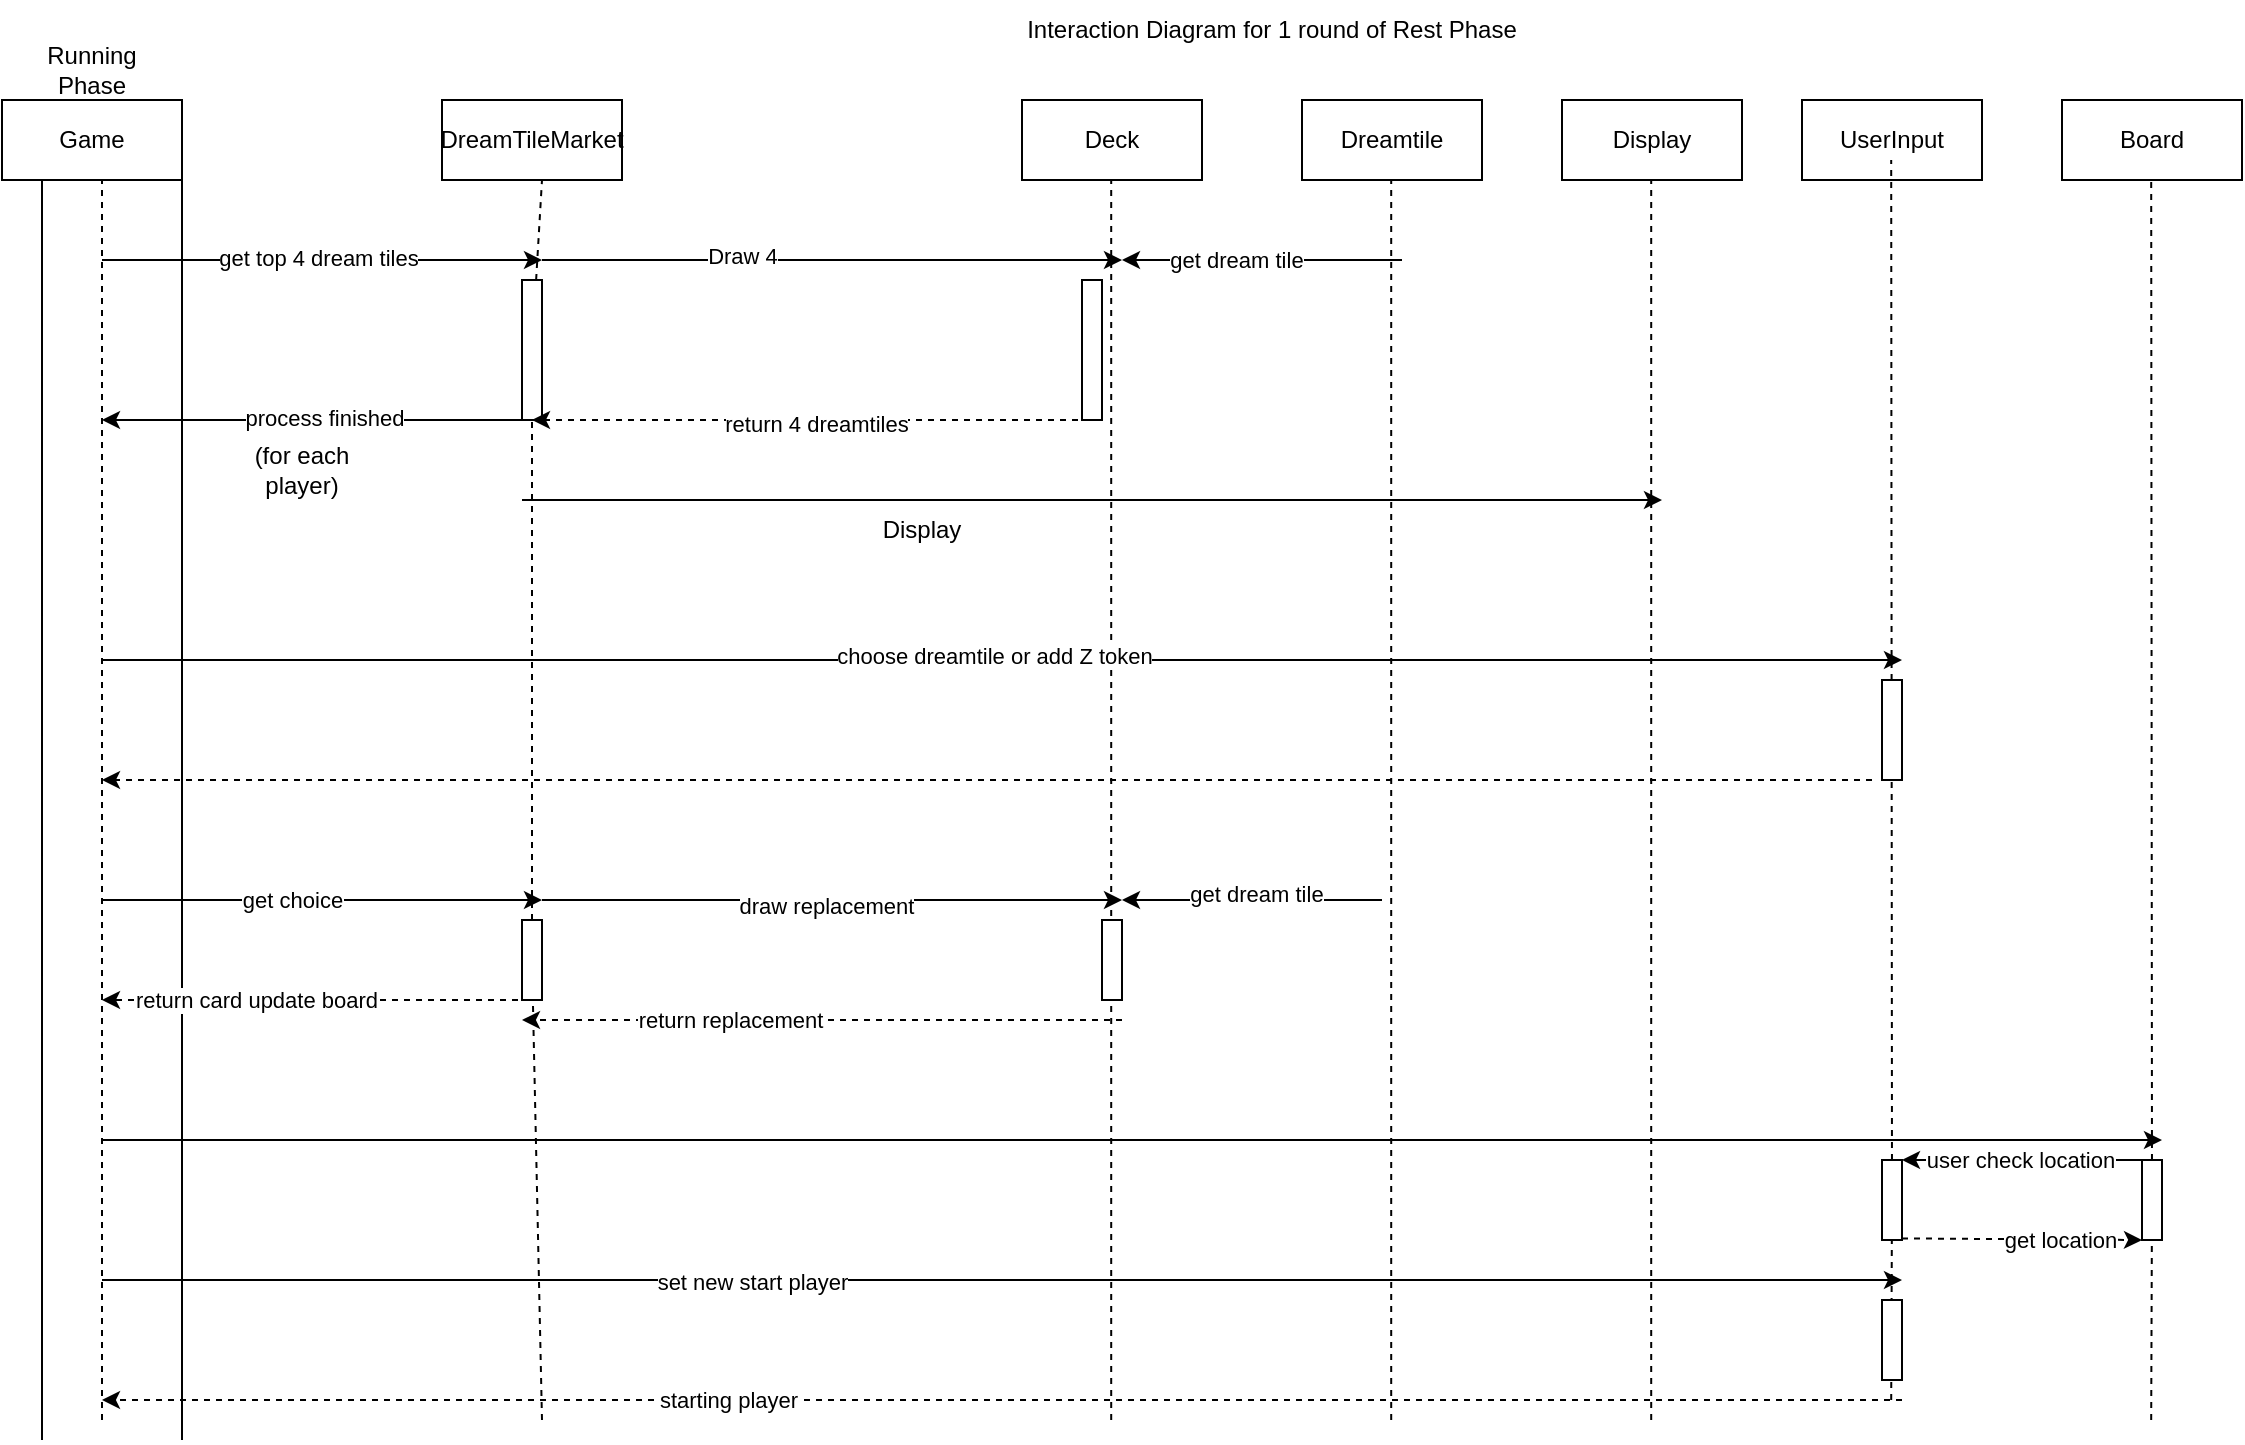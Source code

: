 <mxfile version="23.0.1" type="github">
  <diagram name="Page-1" id="7X7KlXT3ChVLrNi_xcjh">
    <mxGraphModel dx="1435" dy="1898" grid="1" gridSize="10" guides="1" tooltips="1" connect="1" arrows="1" fold="1" page="1" pageScale="1" pageWidth="850" pageHeight="1100" math="0" shadow="0">
      <root>
        <mxCell id="0" />
        <mxCell id="1" parent="0" />
        <mxCell id="pg0yVm2rFB4dUitIP7Ws-1" value="Game" style="rounded=0;whiteSpace=wrap;html=1;" vertex="1" parent="1">
          <mxGeometry x="10" y="40" width="90" height="40" as="geometry" />
        </mxCell>
        <mxCell id="pg0yVm2rFB4dUitIP7Ws-2" value="DreamTileMarket" style="rounded=0;whiteSpace=wrap;html=1;" vertex="1" parent="1">
          <mxGeometry x="230" y="40" width="90" height="40" as="geometry" />
        </mxCell>
        <mxCell id="pg0yVm2rFB4dUitIP7Ws-3" value="Deck" style="rounded=0;whiteSpace=wrap;html=1;" vertex="1" parent="1">
          <mxGeometry x="520" y="40" width="90" height="40" as="geometry" />
        </mxCell>
        <mxCell id="pg0yVm2rFB4dUitIP7Ws-4" value="Dreamtile" style="rounded=0;whiteSpace=wrap;html=1;" vertex="1" parent="1">
          <mxGeometry x="660" y="40" width="90" height="40" as="geometry" />
        </mxCell>
        <mxCell id="pg0yVm2rFB4dUitIP7Ws-5" value="Display" style="rounded=0;whiteSpace=wrap;html=1;" vertex="1" parent="1">
          <mxGeometry x="790" y="40" width="90" height="40" as="geometry" />
        </mxCell>
        <mxCell id="pg0yVm2rFB4dUitIP7Ws-6" value="UserInput" style="rounded=0;whiteSpace=wrap;html=1;" vertex="1" parent="1">
          <mxGeometry x="910" y="40" width="90" height="40" as="geometry" />
        </mxCell>
        <mxCell id="pg0yVm2rFB4dUitIP7Ws-7" value="Board" style="rounded=0;whiteSpace=wrap;html=1;" vertex="1" parent="1">
          <mxGeometry x="1040" y="40" width="90" height="40" as="geometry" />
        </mxCell>
        <mxCell id="pg0yVm2rFB4dUitIP7Ws-10" value="" style="endArrow=none;dashed=1;html=1;rounded=0;" edge="1" parent="1">
          <mxGeometry width="50" height="50" relative="1" as="geometry">
            <mxPoint x="60" y="700" as="sourcePoint" />
            <mxPoint x="60" y="80" as="targetPoint" />
          </mxGeometry>
        </mxCell>
        <mxCell id="pg0yVm2rFB4dUitIP7Ws-12" value="" style="endArrow=none;dashed=1;html=1;rounded=0;" edge="1" parent="1" source="pg0yVm2rFB4dUitIP7Ws-24">
          <mxGeometry width="50" height="50" relative="1" as="geometry">
            <mxPoint x="280" y="700" as="sourcePoint" />
            <mxPoint x="280" y="80" as="targetPoint" />
          </mxGeometry>
        </mxCell>
        <mxCell id="pg0yVm2rFB4dUitIP7Ws-13" value="" style="endArrow=none;dashed=1;html=1;rounded=0;" edge="1" parent="1">
          <mxGeometry width="50" height="50" relative="1" as="geometry">
            <mxPoint x="564.6" y="700" as="sourcePoint" />
            <mxPoint x="564.6" y="80" as="targetPoint" />
          </mxGeometry>
        </mxCell>
        <mxCell id="pg0yVm2rFB4dUitIP7Ws-14" value="" style="endArrow=none;dashed=1;html=1;rounded=0;" edge="1" parent="1">
          <mxGeometry width="50" height="50" relative="1" as="geometry">
            <mxPoint x="704.6" y="700" as="sourcePoint" />
            <mxPoint x="704.6" y="80" as="targetPoint" />
          </mxGeometry>
        </mxCell>
        <mxCell id="pg0yVm2rFB4dUitIP7Ws-15" value="" style="endArrow=none;dashed=1;html=1;rounded=0;" edge="1" parent="1">
          <mxGeometry width="50" height="50" relative="1" as="geometry">
            <mxPoint x="834.6" y="700" as="sourcePoint" />
            <mxPoint x="834.6" y="80" as="targetPoint" />
          </mxGeometry>
        </mxCell>
        <mxCell id="pg0yVm2rFB4dUitIP7Ws-16" value="" style="endArrow=none;dashed=1;html=1;rounded=0;" edge="1" parent="1" source="pg0yVm2rFB4dUitIP7Ws-75">
          <mxGeometry width="50" height="50" relative="1" as="geometry">
            <mxPoint x="954.6" y="690" as="sourcePoint" />
            <mxPoint x="954.6" y="70" as="targetPoint" />
          </mxGeometry>
        </mxCell>
        <mxCell id="pg0yVm2rFB4dUitIP7Ws-17" value="" style="endArrow=none;dashed=1;html=1;rounded=0;" edge="1" parent="1" source="pg0yVm2rFB4dUitIP7Ws-70">
          <mxGeometry width="50" height="50" relative="1" as="geometry">
            <mxPoint x="1084.6" y="700" as="sourcePoint" />
            <mxPoint x="1084.6" y="80" as="targetPoint" />
          </mxGeometry>
        </mxCell>
        <mxCell id="pg0yVm2rFB4dUitIP7Ws-18" value="" style="endArrow=none;html=1;rounded=0;" edge="1" parent="1">
          <mxGeometry width="50" height="50" relative="1" as="geometry">
            <mxPoint x="30" y="710" as="sourcePoint" />
            <mxPoint x="30" y="80" as="targetPoint" />
          </mxGeometry>
        </mxCell>
        <mxCell id="pg0yVm2rFB4dUitIP7Ws-19" value="" style="endArrow=none;html=1;rounded=0;" edge="1" parent="1">
          <mxGeometry width="50" height="50" relative="1" as="geometry">
            <mxPoint x="100" y="710" as="sourcePoint" />
            <mxPoint x="100" y="80" as="targetPoint" />
          </mxGeometry>
        </mxCell>
        <mxCell id="pg0yVm2rFB4dUitIP7Ws-20" value="" style="endArrow=classic;html=1;rounded=0;" edge="1" parent="1">
          <mxGeometry width="50" height="50" relative="1" as="geometry">
            <mxPoint x="60" y="120" as="sourcePoint" />
            <mxPoint x="280" y="120" as="targetPoint" />
          </mxGeometry>
        </mxCell>
        <mxCell id="pg0yVm2rFB4dUitIP7Ws-22" value="get top 4 dream tiles" style="edgeLabel;html=1;align=center;verticalAlign=middle;resizable=0;points=[];" vertex="1" connectable="0" parent="pg0yVm2rFB4dUitIP7Ws-20">
          <mxGeometry x="-0.022" y="1" relative="1" as="geometry">
            <mxPoint as="offset" />
          </mxGeometry>
        </mxCell>
        <mxCell id="pg0yVm2rFB4dUitIP7Ws-21" value="" style="endArrow=classic;html=1;rounded=0;" edge="1" parent="1">
          <mxGeometry width="50" height="50" relative="1" as="geometry">
            <mxPoint x="280" y="200" as="sourcePoint" />
            <mxPoint x="60" y="200" as="targetPoint" />
          </mxGeometry>
        </mxCell>
        <mxCell id="pg0yVm2rFB4dUitIP7Ws-23" value="process finished" style="edgeLabel;html=1;align=center;verticalAlign=middle;resizable=0;points=[];" vertex="1" connectable="0" parent="pg0yVm2rFB4dUitIP7Ws-21">
          <mxGeometry x="-0.007" y="-1" relative="1" as="geometry">
            <mxPoint as="offset" />
          </mxGeometry>
        </mxCell>
        <mxCell id="pg0yVm2rFB4dUitIP7Ws-25" value="" style="endArrow=none;dashed=1;html=1;rounded=0;" edge="1" parent="1" source="pg0yVm2rFB4dUitIP7Ws-46" target="pg0yVm2rFB4dUitIP7Ws-24">
          <mxGeometry width="50" height="50" relative="1" as="geometry">
            <mxPoint x="280" y="700" as="sourcePoint" />
            <mxPoint x="280" y="80" as="targetPoint" />
          </mxGeometry>
        </mxCell>
        <mxCell id="pg0yVm2rFB4dUitIP7Ws-24" value="" style="rounded=0;whiteSpace=wrap;html=1;" vertex="1" parent="1">
          <mxGeometry x="270" y="130" width="10" height="70" as="geometry" />
        </mxCell>
        <mxCell id="pg0yVm2rFB4dUitIP7Ws-26" value="" style="endArrow=classic;html=1;rounded=0;" edge="1" parent="1">
          <mxGeometry width="50" height="50" relative="1" as="geometry">
            <mxPoint x="280" y="120" as="sourcePoint" />
            <mxPoint x="570" y="120" as="targetPoint" />
          </mxGeometry>
        </mxCell>
        <mxCell id="pg0yVm2rFB4dUitIP7Ws-31" value="Draw 4" style="edgeLabel;html=1;align=center;verticalAlign=middle;resizable=0;points=[];" vertex="1" connectable="0" parent="pg0yVm2rFB4dUitIP7Ws-26">
          <mxGeometry x="-0.313" y="2" relative="1" as="geometry">
            <mxPoint as="offset" />
          </mxGeometry>
        </mxCell>
        <mxCell id="pg0yVm2rFB4dUitIP7Ws-27" value="" style="rounded=0;whiteSpace=wrap;html=1;" vertex="1" parent="1">
          <mxGeometry x="550" y="130" width="10" height="70" as="geometry" />
        </mxCell>
        <mxCell id="pg0yVm2rFB4dUitIP7Ws-30" value="" style="html=1;labelBackgroundColor=#ffffff;startArrow=none;startFill=0;startSize=6;endArrow=classic;endFill=1;endSize=6;jettySize=auto;orthogonalLoop=1;strokeWidth=1;dashed=1;fontSize=14;rounded=0;entryX=0.5;entryY=1;entryDx=0;entryDy=0;" edge="1" parent="1" target="pg0yVm2rFB4dUitIP7Ws-24">
          <mxGeometry width="60" height="60" relative="1" as="geometry">
            <mxPoint x="560" y="200" as="sourcePoint" />
            <mxPoint x="620" y="140" as="targetPoint" />
          </mxGeometry>
        </mxCell>
        <mxCell id="pg0yVm2rFB4dUitIP7Ws-32" value="return 4 dreamtiles" style="edgeLabel;html=1;align=center;verticalAlign=middle;resizable=0;points=[];" vertex="1" connectable="0" parent="pg0yVm2rFB4dUitIP7Ws-30">
          <mxGeometry x="0.002" y="2" relative="1" as="geometry">
            <mxPoint as="offset" />
          </mxGeometry>
        </mxCell>
        <mxCell id="pg0yVm2rFB4dUitIP7Ws-33" value="" style="endArrow=classic;html=1;rounded=0;" edge="1" parent="1">
          <mxGeometry width="50" height="50" relative="1" as="geometry">
            <mxPoint x="710" y="120" as="sourcePoint" />
            <mxPoint x="570" y="120" as="targetPoint" />
          </mxGeometry>
        </mxCell>
        <mxCell id="pg0yVm2rFB4dUitIP7Ws-34" value="get dream tile" style="edgeLabel;html=1;align=center;verticalAlign=middle;resizable=0;points=[];" vertex="1" connectable="0" parent="pg0yVm2rFB4dUitIP7Ws-33">
          <mxGeometry x="0.189" relative="1" as="geometry">
            <mxPoint as="offset" />
          </mxGeometry>
        </mxCell>
        <mxCell id="pg0yVm2rFB4dUitIP7Ws-35" value="" style="endArrow=classic;html=1;rounded=0;" edge="1" parent="1">
          <mxGeometry width="50" height="50" relative="1" as="geometry">
            <mxPoint x="270" y="240" as="sourcePoint" />
            <mxPoint x="840" y="240" as="targetPoint" />
          </mxGeometry>
        </mxCell>
        <mxCell id="pg0yVm2rFB4dUitIP7Ws-36" value="(for each player)" style="text;html=1;strokeColor=none;fillColor=none;align=center;verticalAlign=middle;whiteSpace=wrap;rounded=0;" vertex="1" parent="1">
          <mxGeometry x="130" y="210" width="60" height="30" as="geometry" />
        </mxCell>
        <mxCell id="pg0yVm2rFB4dUitIP7Ws-37" value="" style="endArrow=classic;html=1;rounded=0;" edge="1" parent="1">
          <mxGeometry width="50" height="50" relative="1" as="geometry">
            <mxPoint x="60" y="320" as="sourcePoint" />
            <mxPoint x="960" y="320" as="targetPoint" />
          </mxGeometry>
        </mxCell>
        <mxCell id="pg0yVm2rFB4dUitIP7Ws-39" value="choose dreamtile or add Z token" style="edgeLabel;html=1;align=center;verticalAlign=middle;resizable=0;points=[];" vertex="1" connectable="0" parent="pg0yVm2rFB4dUitIP7Ws-37">
          <mxGeometry x="-0.009" y="2" relative="1" as="geometry">
            <mxPoint as="offset" />
          </mxGeometry>
        </mxCell>
        <mxCell id="pg0yVm2rFB4dUitIP7Ws-38" value="" style="rounded=0;whiteSpace=wrap;html=1;" vertex="1" parent="1">
          <mxGeometry x="950" y="330" width="10" height="50" as="geometry" />
        </mxCell>
        <mxCell id="pg0yVm2rFB4dUitIP7Ws-41" value="" style="html=1;labelBackgroundColor=#ffffff;startArrow=none;startFill=0;startSize=6;endArrow=classic;endFill=1;endSize=6;jettySize=auto;orthogonalLoop=1;strokeWidth=1;dashed=1;fontSize=14;rounded=0;" edge="1" parent="1">
          <mxGeometry width="60" height="60" relative="1" as="geometry">
            <mxPoint x="945" y="380" as="sourcePoint" />
            <mxPoint x="60" y="380" as="targetPoint" />
          </mxGeometry>
        </mxCell>
        <mxCell id="pg0yVm2rFB4dUitIP7Ws-45" value="" style="endArrow=classic;html=1;rounded=0;" edge="1" parent="1">
          <mxGeometry width="50" height="50" relative="1" as="geometry">
            <mxPoint x="60" y="440" as="sourcePoint" />
            <mxPoint x="280" y="440" as="targetPoint" />
          </mxGeometry>
        </mxCell>
        <mxCell id="pg0yVm2rFB4dUitIP7Ws-60" value="get choice" style="edgeLabel;html=1;align=center;verticalAlign=middle;resizable=0;points=[];" vertex="1" connectable="0" parent="pg0yVm2rFB4dUitIP7Ws-45">
          <mxGeometry x="-0.139" relative="1" as="geometry">
            <mxPoint as="offset" />
          </mxGeometry>
        </mxCell>
        <mxCell id="pg0yVm2rFB4dUitIP7Ws-57" value="" style="endArrow=none;dashed=1;html=1;rounded=0;" edge="1" parent="1" target="pg0yVm2rFB4dUitIP7Ws-46">
          <mxGeometry width="50" height="50" relative="1" as="geometry">
            <mxPoint x="280" y="700" as="sourcePoint" />
            <mxPoint x="275" y="200" as="targetPoint" />
          </mxGeometry>
        </mxCell>
        <mxCell id="pg0yVm2rFB4dUitIP7Ws-46" value="" style="rounded=0;whiteSpace=wrap;html=1;" vertex="1" parent="1">
          <mxGeometry x="270" y="450" width="10" height="40" as="geometry" />
        </mxCell>
        <mxCell id="pg0yVm2rFB4dUitIP7Ws-58" value="" style="html=1;labelBackgroundColor=#ffffff;startArrow=none;startFill=0;startSize=6;endArrow=classic;endFill=1;endSize=6;jettySize=auto;orthogonalLoop=1;strokeWidth=1;dashed=1;fontSize=14;rounded=0;" edge="1" parent="1">
          <mxGeometry width="60" height="60" relative="1" as="geometry">
            <mxPoint x="280" y="490" as="sourcePoint" />
            <mxPoint x="60" y="490" as="targetPoint" />
          </mxGeometry>
        </mxCell>
        <mxCell id="pg0yVm2rFB4dUitIP7Ws-59" value="return card update board" style="edgeLabel;html=1;align=center;verticalAlign=middle;resizable=0;points=[];" vertex="1" connectable="0" parent="pg0yVm2rFB4dUitIP7Ws-58">
          <mxGeometry x="0.306" relative="1" as="geometry">
            <mxPoint as="offset" />
          </mxGeometry>
        </mxCell>
        <mxCell id="pg0yVm2rFB4dUitIP7Ws-61" value="" style="endArrow=classic;html=1;rounded=0;" edge="1" parent="1">
          <mxGeometry width="50" height="50" relative="1" as="geometry">
            <mxPoint x="280" y="440" as="sourcePoint" />
            <mxPoint x="570" y="440" as="targetPoint" />
          </mxGeometry>
        </mxCell>
        <mxCell id="pg0yVm2rFB4dUitIP7Ws-65" value="draw replacement" style="edgeLabel;html=1;align=center;verticalAlign=middle;resizable=0;points=[];" vertex="1" connectable="0" parent="pg0yVm2rFB4dUitIP7Ws-61">
          <mxGeometry x="-0.021" y="-3" relative="1" as="geometry">
            <mxPoint as="offset" />
          </mxGeometry>
        </mxCell>
        <mxCell id="pg0yVm2rFB4dUitIP7Ws-62" value="" style="rounded=0;whiteSpace=wrap;html=1;" vertex="1" parent="1">
          <mxGeometry x="560" y="450" width="10" height="40" as="geometry" />
        </mxCell>
        <mxCell id="pg0yVm2rFB4dUitIP7Ws-63" value="" style="html=1;labelBackgroundColor=#ffffff;startArrow=none;startFill=0;startSize=6;endArrow=classic;endFill=1;endSize=6;jettySize=auto;orthogonalLoop=1;strokeWidth=1;dashed=1;fontSize=14;rounded=0;" edge="1" parent="1">
          <mxGeometry width="60" height="60" relative="1" as="geometry">
            <mxPoint x="570" y="500" as="sourcePoint" />
            <mxPoint x="270" y="500" as="targetPoint" />
          </mxGeometry>
        </mxCell>
        <mxCell id="pg0yVm2rFB4dUitIP7Ws-64" value="return replacement" style="edgeLabel;html=1;align=center;verticalAlign=middle;resizable=0;points=[];" vertex="1" connectable="0" parent="pg0yVm2rFB4dUitIP7Ws-63">
          <mxGeometry x="0.306" relative="1" as="geometry">
            <mxPoint as="offset" />
          </mxGeometry>
        </mxCell>
        <mxCell id="pg0yVm2rFB4dUitIP7Ws-66" value="" style="endArrow=classic;html=1;rounded=0;" edge="1" parent="1">
          <mxGeometry width="50" height="50" relative="1" as="geometry">
            <mxPoint x="700" y="440" as="sourcePoint" />
            <mxPoint x="570" y="440" as="targetPoint" />
          </mxGeometry>
        </mxCell>
        <mxCell id="pg0yVm2rFB4dUitIP7Ws-67" value="get dream tile" style="edgeLabel;html=1;align=center;verticalAlign=middle;resizable=0;points=[];" vertex="1" connectable="0" parent="pg0yVm2rFB4dUitIP7Ws-66">
          <mxGeometry x="-0.021" y="-3" relative="1" as="geometry">
            <mxPoint as="offset" />
          </mxGeometry>
        </mxCell>
        <mxCell id="pg0yVm2rFB4dUitIP7Ws-68" value="" style="endArrow=classic;html=1;rounded=0;" edge="1" parent="1">
          <mxGeometry width="50" height="50" relative="1" as="geometry">
            <mxPoint x="60" y="560" as="sourcePoint" />
            <mxPoint x="1090" y="560" as="targetPoint" />
          </mxGeometry>
        </mxCell>
        <mxCell id="pg0yVm2rFB4dUitIP7Ws-71" value="" style="endArrow=none;dashed=1;html=1;rounded=0;" edge="1" parent="1" target="pg0yVm2rFB4dUitIP7Ws-70">
          <mxGeometry width="50" height="50" relative="1" as="geometry">
            <mxPoint x="1084.6" y="700" as="sourcePoint" />
            <mxPoint x="1084.6" y="80" as="targetPoint" />
          </mxGeometry>
        </mxCell>
        <mxCell id="pg0yVm2rFB4dUitIP7Ws-70" value="" style="rounded=0;whiteSpace=wrap;html=1;" vertex="1" parent="1">
          <mxGeometry x="1080" y="570" width="10" height="40" as="geometry" />
        </mxCell>
        <mxCell id="pg0yVm2rFB4dUitIP7Ws-76" value="" style="endArrow=none;dashed=1;html=1;rounded=0;" edge="1" parent="1" target="pg0yVm2rFB4dUitIP7Ws-75">
          <mxGeometry width="50" height="50" relative="1" as="geometry">
            <mxPoint x="954.6" y="690" as="sourcePoint" />
            <mxPoint x="954.6" y="70" as="targetPoint" />
          </mxGeometry>
        </mxCell>
        <mxCell id="pg0yVm2rFB4dUitIP7Ws-75" value="" style="rounded=0;whiteSpace=wrap;html=1;" vertex="1" parent="1">
          <mxGeometry x="950" y="570" width="10" height="40" as="geometry" />
        </mxCell>
        <mxCell id="pg0yVm2rFB4dUitIP7Ws-77" value="" style="endArrow=classic;html=1;rounded=0;exitX=0.5;exitY=0;exitDx=0;exitDy=0;" edge="1" parent="1" source="pg0yVm2rFB4dUitIP7Ws-70">
          <mxGeometry width="50" height="50" relative="1" as="geometry">
            <mxPoint x="1070" y="570" as="sourcePoint" />
            <mxPoint x="960" y="570" as="targetPoint" />
          </mxGeometry>
        </mxCell>
        <mxCell id="pg0yVm2rFB4dUitIP7Ws-89" value="user check location" style="edgeLabel;html=1;align=center;verticalAlign=middle;resizable=0;points=[];" vertex="1" connectable="0" parent="pg0yVm2rFB4dUitIP7Ws-77">
          <mxGeometry x="0.057" relative="1" as="geometry">
            <mxPoint as="offset" />
          </mxGeometry>
        </mxCell>
        <mxCell id="pg0yVm2rFB4dUitIP7Ws-79" value="" style="endArrow=classic;html=1;rounded=0;" edge="1" parent="1">
          <mxGeometry width="50" height="50" relative="1" as="geometry">
            <mxPoint x="60" y="630" as="sourcePoint" />
            <mxPoint x="960" y="630" as="targetPoint" />
          </mxGeometry>
        </mxCell>
        <mxCell id="pg0yVm2rFB4dUitIP7Ws-88" value="set new start player" style="edgeLabel;html=1;align=center;verticalAlign=middle;resizable=0;points=[];" vertex="1" connectable="0" parent="pg0yVm2rFB4dUitIP7Ws-79">
          <mxGeometry x="-0.279" y="-1" relative="1" as="geometry">
            <mxPoint as="offset" />
          </mxGeometry>
        </mxCell>
        <mxCell id="pg0yVm2rFB4dUitIP7Ws-80" value="" style="rounded=0;whiteSpace=wrap;html=1;" vertex="1" parent="1">
          <mxGeometry x="950" y="640" width="10" height="40" as="geometry" />
        </mxCell>
        <mxCell id="pg0yVm2rFB4dUitIP7Ws-81" value="" style="html=1;labelBackgroundColor=#ffffff;startArrow=none;startFill=0;startSize=6;endArrow=classic;endFill=1;endSize=6;jettySize=auto;orthogonalLoop=1;strokeWidth=1;dashed=1;fontSize=14;rounded=0;" edge="1" parent="1">
          <mxGeometry width="60" height="60" relative="1" as="geometry">
            <mxPoint x="960" y="690" as="sourcePoint" />
            <mxPoint x="60" y="690" as="targetPoint" />
          </mxGeometry>
        </mxCell>
        <mxCell id="pg0yVm2rFB4dUitIP7Ws-82" value="starting player" style="edgeLabel;html=1;align=center;verticalAlign=middle;resizable=0;points=[];" vertex="1" connectable="0" parent="pg0yVm2rFB4dUitIP7Ws-81">
          <mxGeometry x="0.306" relative="1" as="geometry">
            <mxPoint as="offset" />
          </mxGeometry>
        </mxCell>
        <mxCell id="pg0yVm2rFB4dUitIP7Ws-84" value="" style="html=1;labelBackgroundColor=#ffffff;startArrow=none;startFill=0;startSize=6;endArrow=classic;endFill=1;endSize=6;jettySize=auto;orthogonalLoop=1;strokeWidth=1;dashed=1;fontSize=14;rounded=0;entryX=0;entryY=1;entryDx=0;entryDy=0;" edge="1" parent="1" target="pg0yVm2rFB4dUitIP7Ws-70">
          <mxGeometry width="60" height="60" relative="1" as="geometry">
            <mxPoint x="960" y="609.2" as="sourcePoint" />
            <mxPoint x="660" y="609.2" as="targetPoint" />
          </mxGeometry>
        </mxCell>
        <mxCell id="pg0yVm2rFB4dUitIP7Ws-85" value="get location" style="edgeLabel;html=1;align=center;verticalAlign=middle;resizable=0;points=[];" vertex="1" connectable="0" parent="pg0yVm2rFB4dUitIP7Ws-84">
          <mxGeometry x="0.306" relative="1" as="geometry">
            <mxPoint as="offset" />
          </mxGeometry>
        </mxCell>
        <mxCell id="pg0yVm2rFB4dUitIP7Ws-90" value="Display" style="text;html=1;strokeColor=none;fillColor=none;align=center;verticalAlign=middle;whiteSpace=wrap;rounded=0;" vertex="1" parent="1">
          <mxGeometry x="440" y="240" width="60" height="30" as="geometry" />
        </mxCell>
        <mxCell id="pg0yVm2rFB4dUitIP7Ws-91" value="Interaction Diagram for 1 round of Rest Phase" style="text;html=1;strokeColor=none;fillColor=none;align=center;verticalAlign=middle;whiteSpace=wrap;rounded=0;" vertex="1" parent="1">
          <mxGeometry x="190" y="-10" width="910" height="30" as="geometry" />
        </mxCell>
        <mxCell id="pg0yVm2rFB4dUitIP7Ws-92" value="Running Phase" style="text;html=1;strokeColor=none;fillColor=none;align=center;verticalAlign=middle;whiteSpace=wrap;rounded=0;" vertex="1" parent="1">
          <mxGeometry x="25" y="10" width="60" height="30" as="geometry" />
        </mxCell>
      </root>
    </mxGraphModel>
  </diagram>
</mxfile>
